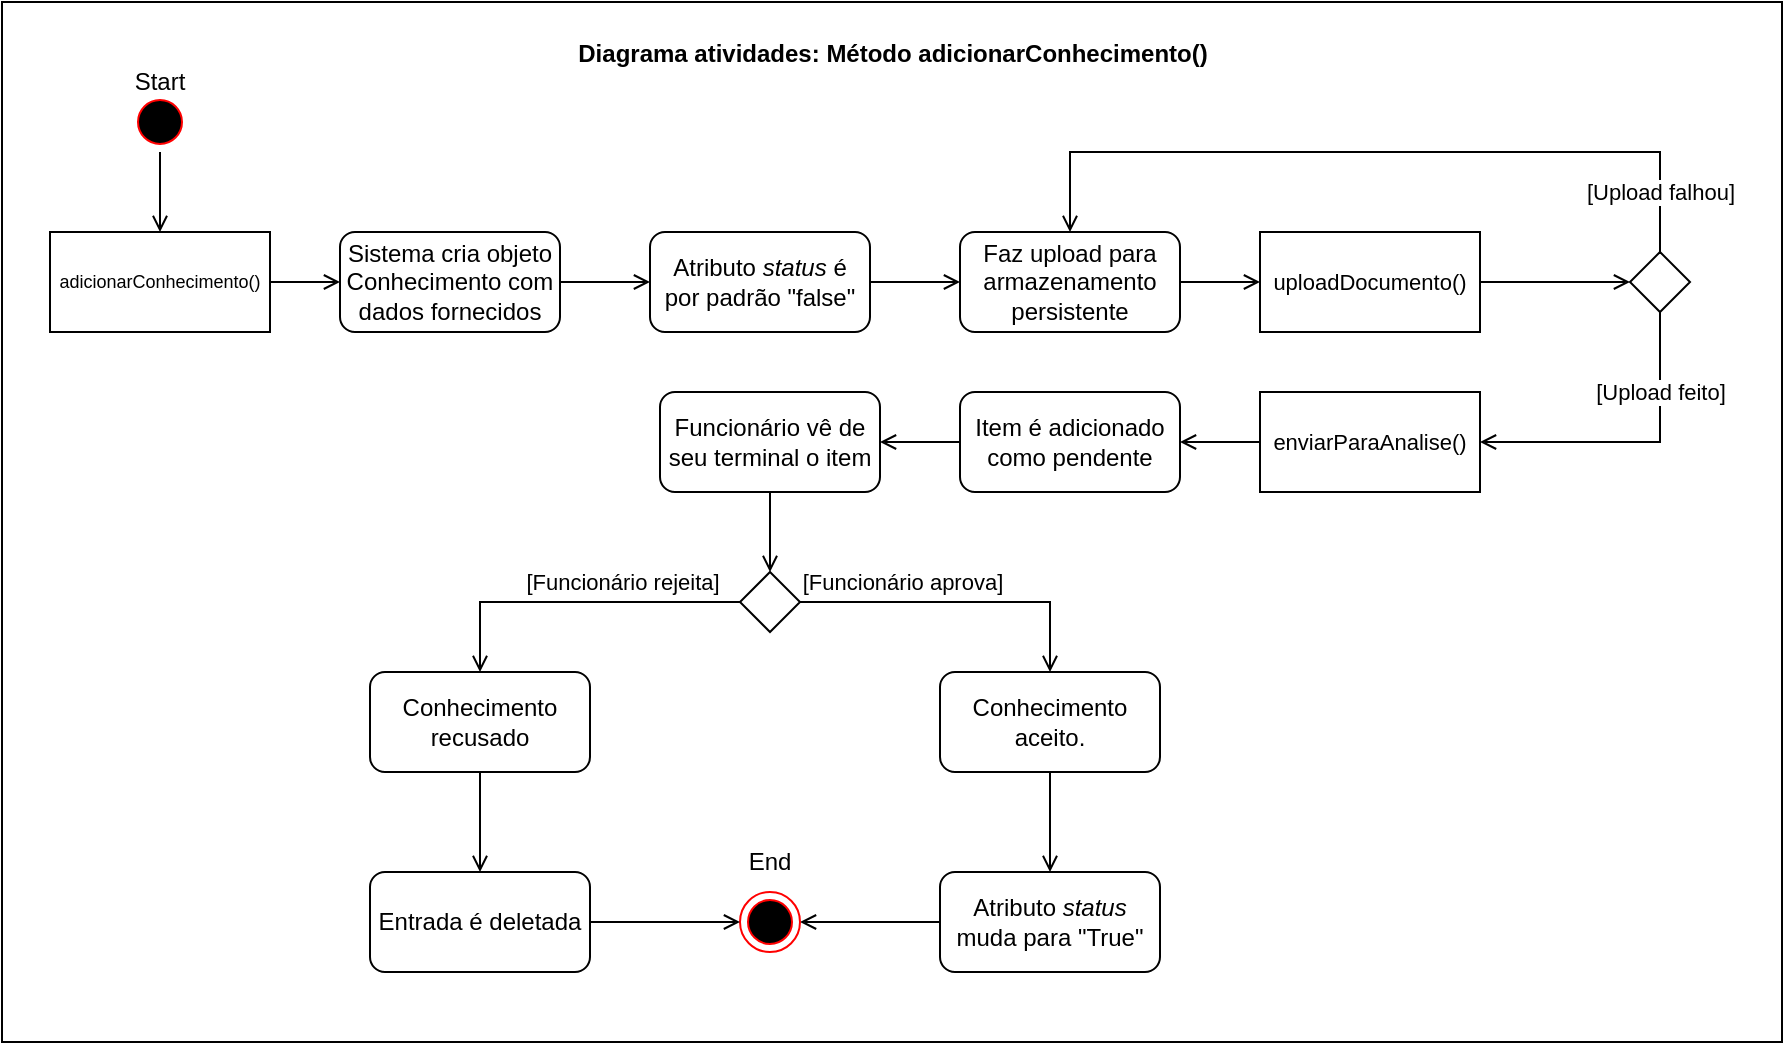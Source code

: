 <mxfile version="17.4.5" type="github">
  <diagram id="K4K4sw-SvnPi-Xp2zfu7" name="Page-1">
    <mxGraphModel dx="1221" dy="681" grid="1" gridSize="10" guides="1" tooltips="1" connect="1" arrows="1" fold="1" page="1" pageScale="1" pageWidth="827" pageHeight="1169" math="0" shadow="0">
      <root>
        <mxCell id="0" />
        <mxCell id="Wfamv0xZQKY8arAzOLTm-1" value="Background" parent="0" />
        <mxCell id="Wfamv0xZQKY8arAzOLTm-2" value="" style="rounded=0;whiteSpace=wrap;html=1;fontSize=12;connectable=0;allowArrows=0;" vertex="1" parent="Wfamv0xZQKY8arAzOLTm-1">
          <mxGeometry x="390" y="330" width="890" height="520" as="geometry" />
        </mxCell>
        <mxCell id="Wfamv0xZQKY8arAzOLTm-3" value="Diagrama atividades: Método adicionarConhecimento()" style="text;html=1;strokeColor=none;fillColor=none;align=center;verticalAlign=middle;whiteSpace=wrap;rounded=0;fontSize=12;fontStyle=1" vertex="1" parent="Wfamv0xZQKY8arAzOLTm-1">
          <mxGeometry x="661.5" y="341" width="347" height="30" as="geometry" />
        </mxCell>
        <mxCell id="1" value="Atividades" parent="0" />
        <mxCell id="qpIeX8erUlRtWaujeON5-71" style="edgeStyle=orthogonalEdgeStyle;rounded=0;orthogonalLoop=1;jettySize=auto;html=1;endArrow=open;endFill=0;" parent="1" source="qpIeX8erUlRtWaujeON5-59" target="qpIeX8erUlRtWaujeON5-79" edge="1">
          <mxGeometry relative="1" as="geometry">
            <mxPoint x="469" y="445" as="targetPoint" />
          </mxGeometry>
        </mxCell>
        <mxCell id="qpIeX8erUlRtWaujeON5-59" value="" style="ellipse;html=1;shape=startState;fillColor=#000000;strokeColor=#ff0000;" parent="1" vertex="1">
          <mxGeometry x="454" y="375" width="30" height="30" as="geometry" />
        </mxCell>
        <mxCell id="qpIeX8erUlRtWaujeON5-60" value="Start" style="text;html=1;strokeColor=none;fillColor=none;align=center;verticalAlign=middle;whiteSpace=wrap;rounded=0;" parent="1" vertex="1">
          <mxGeometry x="439" y="355" width="60" height="30" as="geometry" />
        </mxCell>
        <mxCell id="qpIeX8erUlRtWaujeON5-82" style="edgeStyle=orthogonalEdgeStyle;rounded=0;orthogonalLoop=1;jettySize=auto;html=1;fontSize=9;endArrow=open;endFill=0;" parent="1" source="qpIeX8erUlRtWaujeON5-79" target="qpIeX8erUlRtWaujeON5-81" edge="1">
          <mxGeometry relative="1" as="geometry" />
        </mxCell>
        <mxCell id="qpIeX8erUlRtWaujeON5-79" value="adicionarConhecimento()" style="rounded=0;whiteSpace=wrap;html=1;fontSize=9;" parent="1" vertex="1">
          <mxGeometry x="414" y="445" width="110" height="50" as="geometry" />
        </mxCell>
        <mxCell id="qpIeX8erUlRtWaujeON5-145" style="edgeStyle=orthogonalEdgeStyle;rounded=0;orthogonalLoop=1;jettySize=auto;html=1;fontSize=11;fontColor=default;endArrow=open;endFill=0;" parent="1" source="qpIeX8erUlRtWaujeON5-81" target="qpIeX8erUlRtWaujeON5-144" edge="1">
          <mxGeometry relative="1" as="geometry" />
        </mxCell>
        <mxCell id="qpIeX8erUlRtWaujeON5-81" value="Sistema cria objeto Conhecimento com dados fornecidos" style="rounded=1;whiteSpace=wrap;html=1;" parent="1" vertex="1">
          <mxGeometry x="559" y="445" width="110" height="50" as="geometry" />
        </mxCell>
        <mxCell id="qpIeX8erUlRtWaujeON5-88" style="edgeStyle=orthogonalEdgeStyle;rounded=0;orthogonalLoop=1;jettySize=auto;html=1;fontSize=9;endArrow=open;endFill=0;" parent="1" source="qpIeX8erUlRtWaujeON5-84" target="qpIeX8erUlRtWaujeON5-87" edge="1">
          <mxGeometry relative="1" as="geometry" />
        </mxCell>
        <mxCell id="qpIeX8erUlRtWaujeON5-84" value="Faz upload para armazenamento persistente" style="rounded=1;whiteSpace=wrap;html=1;" parent="1" vertex="1">
          <mxGeometry x="869" y="445" width="110" height="50" as="geometry" />
        </mxCell>
        <mxCell id="qpIeX8erUlRtWaujeON5-133" style="edgeStyle=orthogonalEdgeStyle;rounded=0;orthogonalLoop=1;jettySize=auto;html=1;fontSize=11;fontColor=default;endArrow=open;endFill=0;" parent="1" source="qpIeX8erUlRtWaujeON5-87" target="qpIeX8erUlRtWaujeON5-130" edge="1">
          <mxGeometry relative="1" as="geometry" />
        </mxCell>
        <mxCell id="qpIeX8erUlRtWaujeON5-87" value="uploadDocumento()" style="rounded=0;whiteSpace=wrap;html=1;fontSize=11;" parent="1" vertex="1">
          <mxGeometry x="1019" y="445" width="110" height="50" as="geometry" />
        </mxCell>
        <mxCell id="qpIeX8erUlRtWaujeON5-127" style="edgeStyle=orthogonalEdgeStyle;rounded=0;orthogonalLoop=1;jettySize=auto;html=1;fontSize=11;fontColor=default;endArrow=open;endFill=0;" parent="1" source="qpIeX8erUlRtWaujeON5-91" target="qpIeX8erUlRtWaujeON5-126" edge="1">
          <mxGeometry relative="1" as="geometry" />
        </mxCell>
        <mxCell id="qpIeX8erUlRtWaujeON5-91" value="enviarParaAnalise()" style="rounded=0;whiteSpace=wrap;html=1;fontSize=11;" parent="1" vertex="1">
          <mxGeometry x="1019" y="525" width="110" height="50" as="geometry" />
        </mxCell>
        <mxCell id="qpIeX8erUlRtWaujeON5-96" style="edgeStyle=orthogonalEdgeStyle;rounded=0;orthogonalLoop=1;jettySize=auto;html=1;entryX=0.5;entryY=0;entryDx=0;entryDy=0;fontSize=11;endArrow=open;endFill=0;" parent="1" source="qpIeX8erUlRtWaujeON5-93" target="qpIeX8erUlRtWaujeON5-95" edge="1">
          <mxGeometry relative="1" as="geometry" />
        </mxCell>
        <mxCell id="qpIeX8erUlRtWaujeON5-93" value="Funcionário vê de seu terminal o item" style="rounded=1;whiteSpace=wrap;html=1;" parent="1" vertex="1">
          <mxGeometry x="719" y="525" width="110" height="50" as="geometry" />
        </mxCell>
        <mxCell id="qpIeX8erUlRtWaujeON5-99" value="[Funcionário rejeita]" style="edgeStyle=orthogonalEdgeStyle;rounded=0;orthogonalLoop=1;jettySize=auto;html=1;entryX=0.5;entryY=0;entryDx=0;entryDy=0;fontSize=11;endArrow=open;endFill=0;" parent="1" source="qpIeX8erUlRtWaujeON5-95" target="qpIeX8erUlRtWaujeON5-98" edge="1">
          <mxGeometry x="-0.277" y="-10" relative="1" as="geometry">
            <mxPoint as="offset" />
          </mxGeometry>
        </mxCell>
        <mxCell id="qpIeX8erUlRtWaujeON5-101" value="[Funcionário aprova]" style="edgeStyle=orthogonalEdgeStyle;rounded=0;orthogonalLoop=1;jettySize=auto;html=1;fontSize=11;endArrow=open;endFill=0;" parent="1" source="qpIeX8erUlRtWaujeON5-95" target="qpIeX8erUlRtWaujeON5-100" edge="1">
          <mxGeometry x="-0.371" y="10" relative="1" as="geometry">
            <mxPoint as="offset" />
          </mxGeometry>
        </mxCell>
        <mxCell id="qpIeX8erUlRtWaujeON5-95" value="" style="rhombus;" parent="1" vertex="1">
          <mxGeometry x="759" y="615" width="30" height="30" as="geometry" />
        </mxCell>
        <mxCell id="qpIeX8erUlRtWaujeON5-142" style="edgeStyle=orthogonalEdgeStyle;rounded=0;orthogonalLoop=1;jettySize=auto;html=1;fontSize=11;fontColor=default;endArrow=open;endFill=0;" parent="1" source="qpIeX8erUlRtWaujeON5-98" target="qpIeX8erUlRtWaujeON5-141" edge="1">
          <mxGeometry relative="1" as="geometry" />
        </mxCell>
        <mxCell id="qpIeX8erUlRtWaujeON5-98" value="Conhecimento recusado" style="rounded=1;whiteSpace=wrap;html=1;" parent="1" vertex="1">
          <mxGeometry x="574" y="665" width="110" height="50" as="geometry" />
        </mxCell>
        <mxCell id="qpIeX8erUlRtWaujeON5-136" style="edgeStyle=orthogonalEdgeStyle;rounded=0;orthogonalLoop=1;jettySize=auto;html=1;fontSize=11;fontColor=default;endArrow=open;endFill=0;" parent="1" source="qpIeX8erUlRtWaujeON5-100" target="qpIeX8erUlRtWaujeON5-135" edge="1">
          <mxGeometry relative="1" as="geometry" />
        </mxCell>
        <mxCell id="qpIeX8erUlRtWaujeON5-100" value="Conhecimento aceito." style="rounded=1;whiteSpace=wrap;html=1;" parent="1" vertex="1">
          <mxGeometry x="859" y="665" width="110" height="50" as="geometry" />
        </mxCell>
        <mxCell id="qpIeX8erUlRtWaujeON5-128" style="edgeStyle=orthogonalEdgeStyle;rounded=0;orthogonalLoop=1;jettySize=auto;html=1;fontSize=11;fontColor=default;endArrow=open;endFill=0;" parent="1" source="qpIeX8erUlRtWaujeON5-126" target="qpIeX8erUlRtWaujeON5-93" edge="1">
          <mxGeometry relative="1" as="geometry" />
        </mxCell>
        <mxCell id="qpIeX8erUlRtWaujeON5-126" value="Item é adicionado como pendente" style="rounded=1;whiteSpace=wrap;html=1;" parent="1" vertex="1">
          <mxGeometry x="869" y="525" width="110" height="50" as="geometry" />
        </mxCell>
        <mxCell id="qpIeX8erUlRtWaujeON5-131" value="[Upload feito]" style="edgeStyle=orthogonalEdgeStyle;rounded=0;orthogonalLoop=1;jettySize=auto;html=1;fontSize=11;fontColor=default;endArrow=open;endFill=0;" parent="1" source="qpIeX8erUlRtWaujeON5-130" target="qpIeX8erUlRtWaujeON5-91" edge="1">
          <mxGeometry x="-0.484" relative="1" as="geometry">
            <Array as="points">
              <mxPoint x="1219" y="550" />
            </Array>
            <mxPoint as="offset" />
          </mxGeometry>
        </mxCell>
        <mxCell id="qpIeX8erUlRtWaujeON5-134" value="[Upload falhou]" style="edgeStyle=orthogonalEdgeStyle;rounded=0;orthogonalLoop=1;jettySize=auto;html=1;entryX=0.5;entryY=0;entryDx=0;entryDy=0;fontSize=11;fontColor=default;endArrow=open;endFill=0;" parent="1" source="qpIeX8erUlRtWaujeON5-130" target="qpIeX8erUlRtWaujeON5-84" edge="1">
          <mxGeometry x="-0.844" relative="1" as="geometry">
            <Array as="points">
              <mxPoint x="1219" y="405" />
              <mxPoint x="924" y="405" />
            </Array>
            <mxPoint as="offset" />
          </mxGeometry>
        </mxCell>
        <mxCell id="qpIeX8erUlRtWaujeON5-130" value="" style="rhombus;" parent="1" vertex="1">
          <mxGeometry x="1204" y="455" width="30" height="30" as="geometry" />
        </mxCell>
        <mxCell id="qpIeX8erUlRtWaujeON5-140" style="edgeStyle=orthogonalEdgeStyle;rounded=0;orthogonalLoop=1;jettySize=auto;html=1;fontSize=11;fontColor=default;endArrow=open;endFill=0;" parent="1" source="qpIeX8erUlRtWaujeON5-135" target="qpIeX8erUlRtWaujeON5-137" edge="1">
          <mxGeometry relative="1" as="geometry" />
        </mxCell>
        <mxCell id="qpIeX8erUlRtWaujeON5-135" value="Atributo &lt;i&gt;status &lt;/i&gt;muda para &quot;True&quot;" style="rounded=1;whiteSpace=wrap;html=1;" parent="1" vertex="1">
          <mxGeometry x="859" y="765" width="110" height="50" as="geometry" />
        </mxCell>
        <mxCell id="qpIeX8erUlRtWaujeON5-137" value="" style="ellipse;html=1;shape=endState;fillColor=#000000;strokeColor=#ff0000;rounded=0;fontSize=11;fontColor=default;" parent="1" vertex="1">
          <mxGeometry x="759" y="775" width="30" height="30" as="geometry" />
        </mxCell>
        <mxCell id="qpIeX8erUlRtWaujeON5-138" value="End" style="text;html=1;strokeColor=none;fillColor=none;align=center;verticalAlign=middle;whiteSpace=wrap;rounded=0;" parent="1" vertex="1">
          <mxGeometry x="744" y="745" width="60" height="30" as="geometry" />
        </mxCell>
        <mxCell id="qpIeX8erUlRtWaujeON5-143" style="edgeStyle=orthogonalEdgeStyle;rounded=0;orthogonalLoop=1;jettySize=auto;html=1;fontSize=11;fontColor=default;endArrow=open;endFill=0;" parent="1" source="qpIeX8erUlRtWaujeON5-141" target="qpIeX8erUlRtWaujeON5-137" edge="1">
          <mxGeometry relative="1" as="geometry" />
        </mxCell>
        <mxCell id="qpIeX8erUlRtWaujeON5-141" value="Entrada é deletada" style="rounded=1;whiteSpace=wrap;html=1;" parent="1" vertex="1">
          <mxGeometry x="574" y="765" width="110" height="50" as="geometry" />
        </mxCell>
        <mxCell id="qpIeX8erUlRtWaujeON5-146" style="edgeStyle=orthogonalEdgeStyle;rounded=0;orthogonalLoop=1;jettySize=auto;html=1;fontSize=11;fontColor=default;endArrow=open;endFill=0;" parent="1" source="qpIeX8erUlRtWaujeON5-144" target="qpIeX8erUlRtWaujeON5-84" edge="1">
          <mxGeometry relative="1" as="geometry" />
        </mxCell>
        <mxCell id="qpIeX8erUlRtWaujeON5-144" value="Atributo &lt;i&gt;status &lt;/i&gt;é&lt;br&gt;por padrão &quot;false&quot;" style="rounded=1;whiteSpace=wrap;html=1;" parent="1" vertex="1">
          <mxGeometry x="714" y="445" width="110" height="50" as="geometry" />
        </mxCell>
      </root>
    </mxGraphModel>
  </diagram>
</mxfile>

